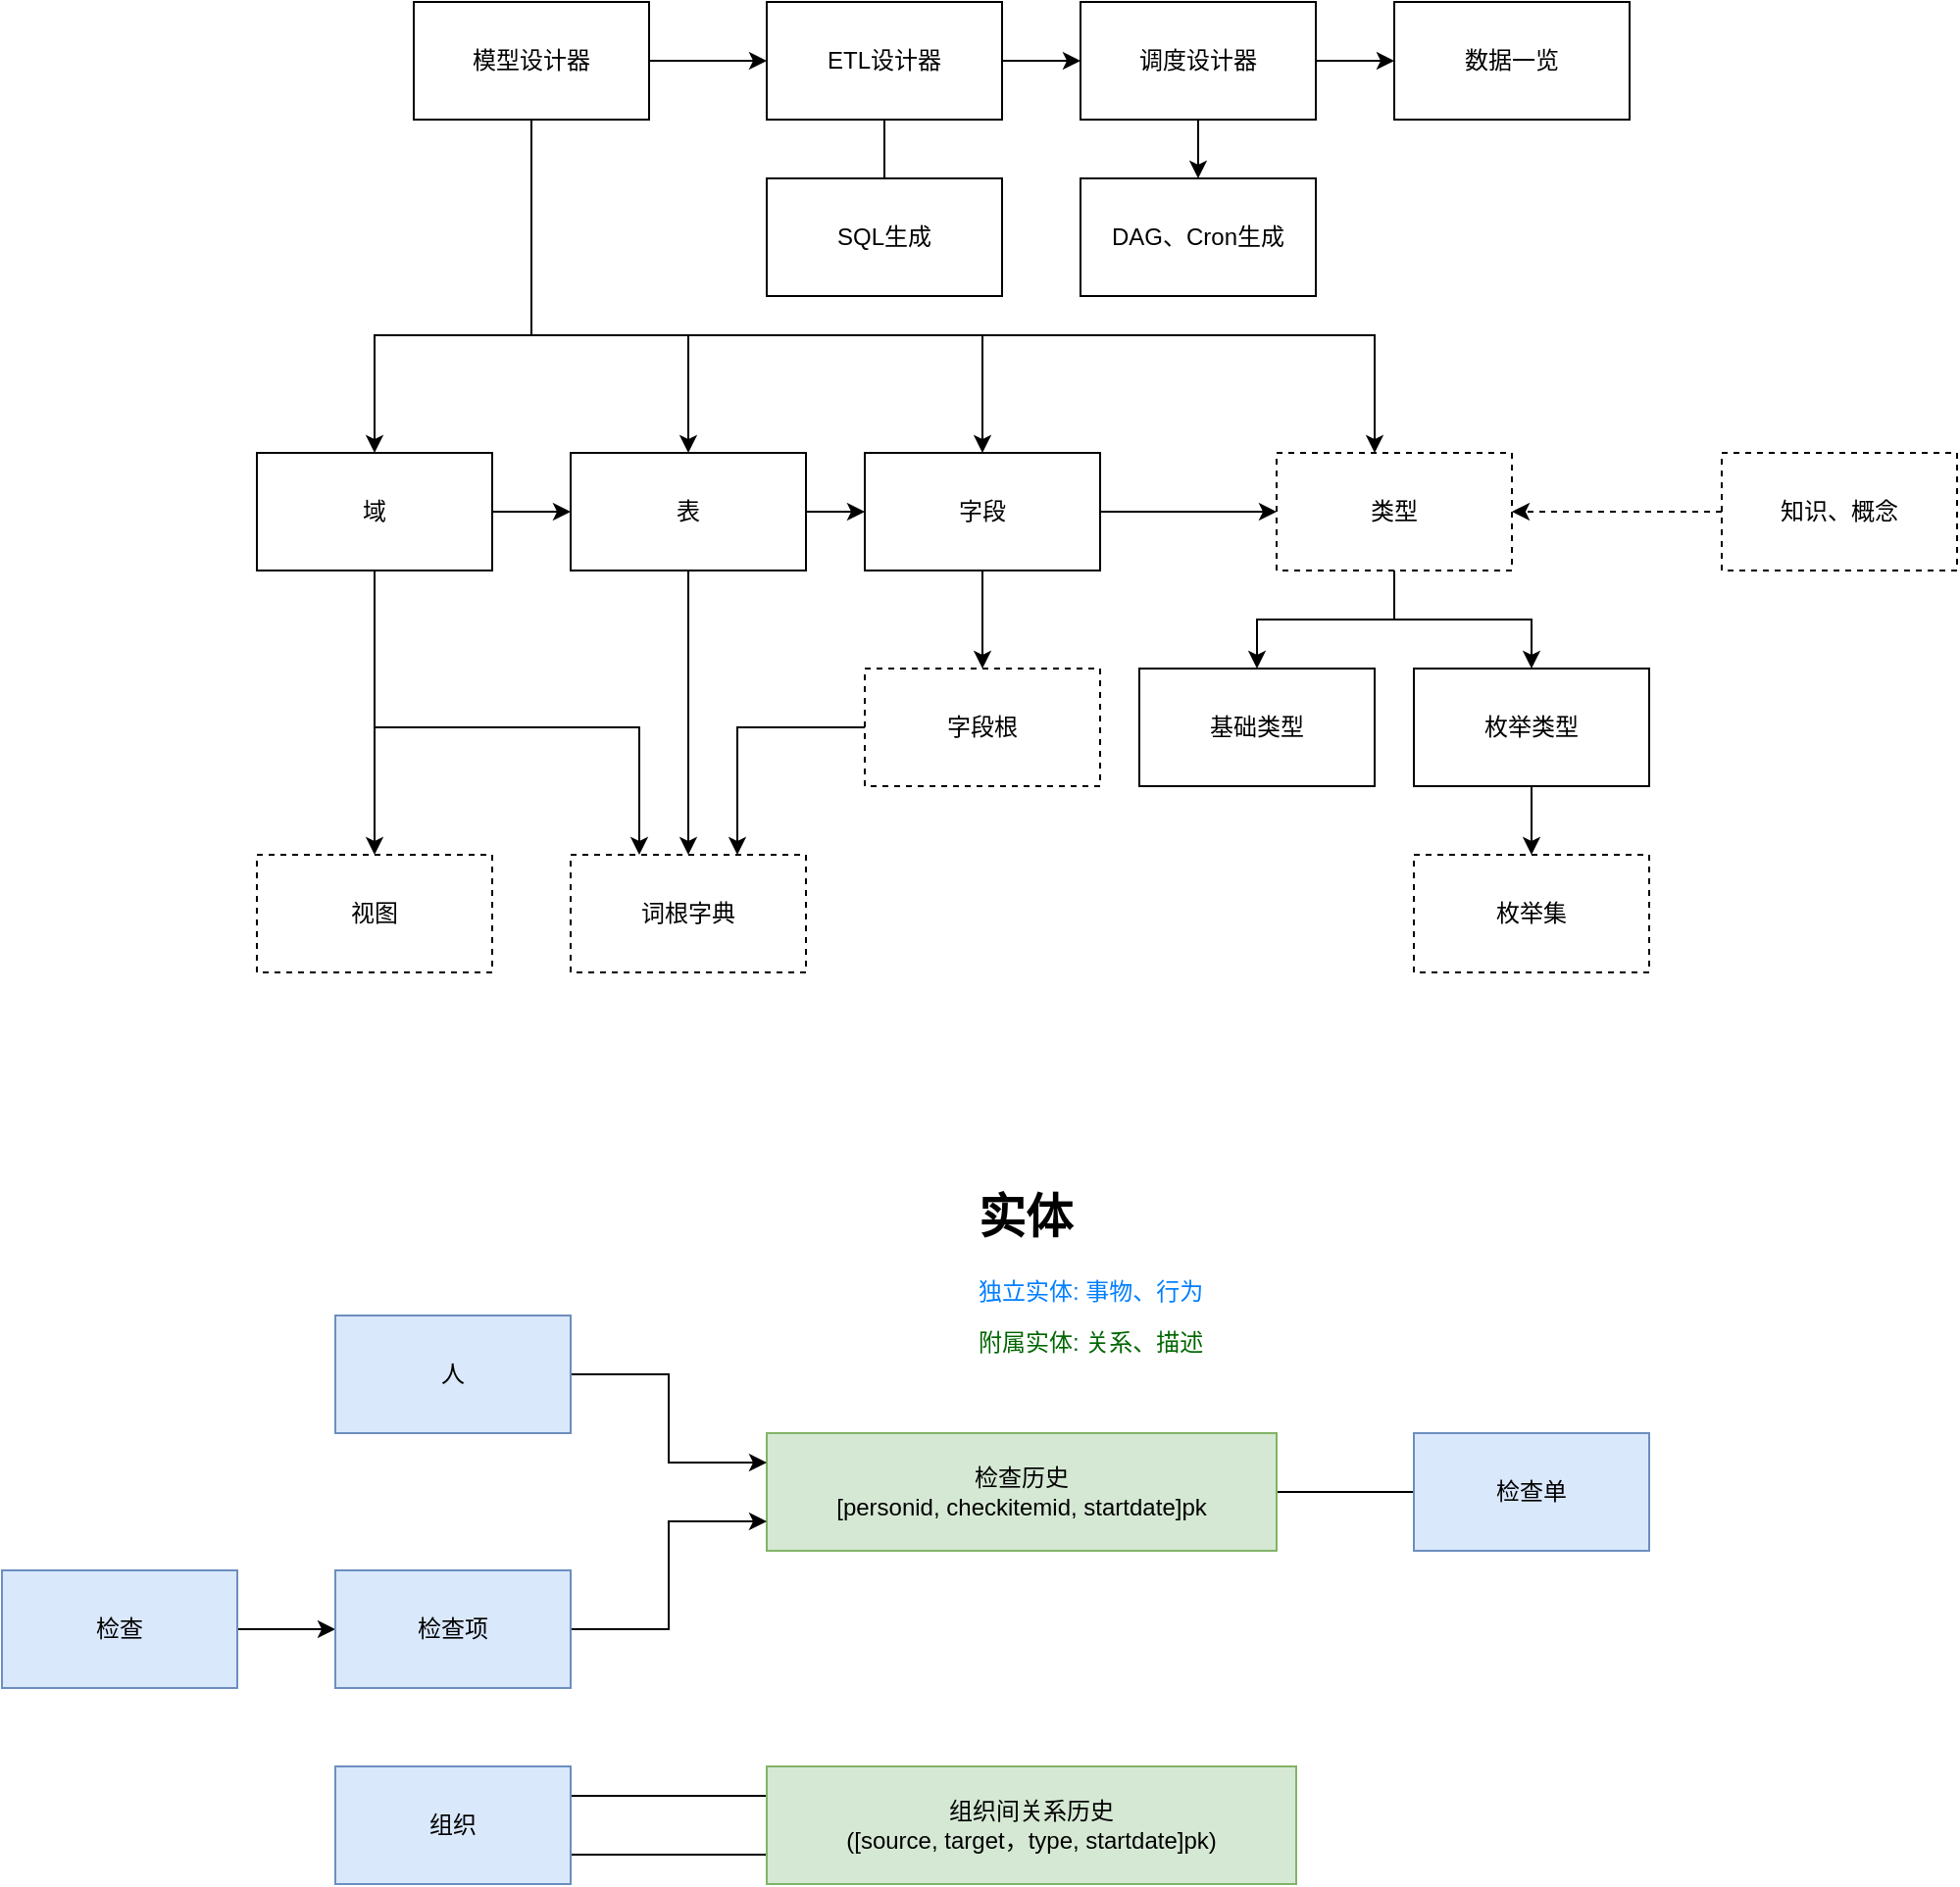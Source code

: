 <mxfile version="12.9.14" type="device"><diagram id="Y8BPW_ChL6_lAgylxEr9" name="Page-1"><mxGraphModel dx="2182" dy="799" grid="1" gridSize="10" guides="1" tooltips="1" connect="1" arrows="1" fold="1" page="1" pageScale="1" pageWidth="827" pageHeight="1169" math="0" shadow="0"><root><mxCell id="0"/><mxCell id="1" parent="0"/><mxCell id="nLbKvzEUWqp76bU6c8Wj-8" style="edgeStyle=orthogonalEdgeStyle;rounded=0;orthogonalLoop=1;jettySize=auto;html=1;entryX=0;entryY=0.5;entryDx=0;entryDy=0;" edge="1" parent="1" source="nLbKvzEUWqp76bU6c8Wj-2" target="nLbKvzEUWqp76bU6c8Wj-4"><mxGeometry relative="1" as="geometry"/></mxCell><mxCell id="nLbKvzEUWqp76bU6c8Wj-13" style="edgeStyle=orthogonalEdgeStyle;rounded=0;orthogonalLoop=1;jettySize=auto;html=1;" edge="1" parent="1" source="nLbKvzEUWqp76bU6c8Wj-2" target="nLbKvzEUWqp76bU6c8Wj-11"><mxGeometry relative="1" as="geometry"><Array as="points"><mxPoint x="245" y="270"/><mxPoint x="165" y="270"/></Array></mxGeometry></mxCell><mxCell id="nLbKvzEUWqp76bU6c8Wj-14" style="edgeStyle=orthogonalEdgeStyle;rounded=0;orthogonalLoop=1;jettySize=auto;html=1;" edge="1" parent="1" source="nLbKvzEUWqp76bU6c8Wj-2" target="nLbKvzEUWqp76bU6c8Wj-12"><mxGeometry relative="1" as="geometry"><Array as="points"><mxPoint x="245" y="270"/><mxPoint x="325" y="270"/></Array></mxGeometry></mxCell><mxCell id="nLbKvzEUWqp76bU6c8Wj-19" style="edgeStyle=orthogonalEdgeStyle;rounded=0;orthogonalLoop=1;jettySize=auto;html=1;" edge="1" parent="1" source="nLbKvzEUWqp76bU6c8Wj-2" target="nLbKvzEUWqp76bU6c8Wj-15"><mxGeometry relative="1" as="geometry"><Array as="points"><mxPoint x="245" y="270"/><mxPoint x="475" y="270"/></Array></mxGeometry></mxCell><mxCell id="nLbKvzEUWqp76bU6c8Wj-20" style="edgeStyle=orthogonalEdgeStyle;rounded=0;orthogonalLoop=1;jettySize=auto;html=1;" edge="1" parent="1" source="nLbKvzEUWqp76bU6c8Wj-2" target="nLbKvzEUWqp76bU6c8Wj-16"><mxGeometry relative="1" as="geometry"><Array as="points"><mxPoint x="245" y="270"/><mxPoint x="675" y="270"/></Array></mxGeometry></mxCell><mxCell id="nLbKvzEUWqp76bU6c8Wj-2" value="模型设计器" style="rounded=0;whiteSpace=wrap;html=1;" vertex="1" parent="1"><mxGeometry x="185" y="100" width="120" height="60" as="geometry"/></mxCell><mxCell id="nLbKvzEUWqp76bU6c8Wj-10" style="edgeStyle=orthogonalEdgeStyle;rounded=0;orthogonalLoop=1;jettySize=auto;html=1;" edge="1" parent="1" source="nLbKvzEUWqp76bU6c8Wj-4" target="nLbKvzEUWqp76bU6c8Wj-9"><mxGeometry relative="1" as="geometry"/></mxCell><mxCell id="nLbKvzEUWqp76bU6c8Wj-72" style="edgeStyle=orthogonalEdgeStyle;rounded=0;orthogonalLoop=1;jettySize=auto;html=1;endArrow=none;endFill=0;" edge="1" parent="1" source="nLbKvzEUWqp76bU6c8Wj-4"><mxGeometry relative="1" as="geometry"><mxPoint x="425" y="200" as="targetPoint"/></mxGeometry></mxCell><mxCell id="nLbKvzEUWqp76bU6c8Wj-4" value="ETL设计器" style="rounded=0;whiteSpace=wrap;html=1;" vertex="1" parent="1"><mxGeometry x="365" y="100" width="120" height="60" as="geometry"/></mxCell><mxCell id="nLbKvzEUWqp76bU6c8Wj-71" style="edgeStyle=orthogonalEdgeStyle;rounded=0;orthogonalLoop=1;jettySize=auto;html=1;endArrow=classic;endFill=1;" edge="1" parent="1" source="nLbKvzEUWqp76bU6c8Wj-9" target="nLbKvzEUWqp76bU6c8Wj-42"><mxGeometry relative="1" as="geometry"/></mxCell><mxCell id="nLbKvzEUWqp76bU6c8Wj-75" style="edgeStyle=orthogonalEdgeStyle;rounded=0;orthogonalLoop=1;jettySize=auto;html=1;entryX=0.5;entryY=0;entryDx=0;entryDy=0;endArrow=classic;endFill=1;" edge="1" parent="1" source="nLbKvzEUWqp76bU6c8Wj-9" target="nLbKvzEUWqp76bU6c8Wj-74"><mxGeometry relative="1" as="geometry"/></mxCell><mxCell id="nLbKvzEUWqp76bU6c8Wj-9" value="调度设计器" style="rounded=0;whiteSpace=wrap;html=1;" vertex="1" parent="1"><mxGeometry x="525" y="100" width="120" height="60" as="geometry"/></mxCell><mxCell id="nLbKvzEUWqp76bU6c8Wj-24" style="edgeStyle=orthogonalEdgeStyle;rounded=0;orthogonalLoop=1;jettySize=auto;html=1;" edge="1" parent="1" source="nLbKvzEUWqp76bU6c8Wj-11" target="nLbKvzEUWqp76bU6c8Wj-12"><mxGeometry relative="1" as="geometry"/></mxCell><mxCell id="nLbKvzEUWqp76bU6c8Wj-31" style="edgeStyle=orthogonalEdgeStyle;rounded=0;orthogonalLoop=1;jettySize=auto;html=1;" edge="1" parent="1" source="nLbKvzEUWqp76bU6c8Wj-11" target="nLbKvzEUWqp76bU6c8Wj-30"><mxGeometry relative="1" as="geometry"><Array as="points"><mxPoint x="165" y="470"/><mxPoint x="300" y="470"/></Array></mxGeometry></mxCell><mxCell id="nLbKvzEUWqp76bU6c8Wj-41" style="edgeStyle=orthogonalEdgeStyle;rounded=0;orthogonalLoop=1;jettySize=auto;html=1;" edge="1" parent="1" source="nLbKvzEUWqp76bU6c8Wj-11" target="nLbKvzEUWqp76bU6c8Wj-40"><mxGeometry relative="1" as="geometry"/></mxCell><mxCell id="nLbKvzEUWqp76bU6c8Wj-11" value="域" style="rounded=0;whiteSpace=wrap;html=1;" vertex="1" parent="1"><mxGeometry x="105" y="330" width="120" height="60" as="geometry"/></mxCell><mxCell id="nLbKvzEUWqp76bU6c8Wj-25" style="edgeStyle=orthogonalEdgeStyle;rounded=0;orthogonalLoop=1;jettySize=auto;html=1;" edge="1" parent="1" source="nLbKvzEUWqp76bU6c8Wj-12" target="nLbKvzEUWqp76bU6c8Wj-15"><mxGeometry relative="1" as="geometry"/></mxCell><mxCell id="nLbKvzEUWqp76bU6c8Wj-32" style="edgeStyle=orthogonalEdgeStyle;rounded=0;orthogonalLoop=1;jettySize=auto;html=1;" edge="1" parent="1" source="nLbKvzEUWqp76bU6c8Wj-12" target="nLbKvzEUWqp76bU6c8Wj-30"><mxGeometry relative="1" as="geometry"/></mxCell><mxCell id="nLbKvzEUWqp76bU6c8Wj-12" value="表" style="rounded=0;whiteSpace=wrap;html=1;" vertex="1" parent="1"><mxGeometry x="265" y="330" width="120" height="60" as="geometry"/></mxCell><mxCell id="nLbKvzEUWqp76bU6c8Wj-28" style="edgeStyle=orthogonalEdgeStyle;rounded=0;orthogonalLoop=1;jettySize=auto;html=1;entryX=0.5;entryY=0;entryDx=0;entryDy=0;" edge="1" parent="1" source="nLbKvzEUWqp76bU6c8Wj-15" target="nLbKvzEUWqp76bU6c8Wj-27"><mxGeometry relative="1" as="geometry"/></mxCell><mxCell id="nLbKvzEUWqp76bU6c8Wj-35" style="edgeStyle=orthogonalEdgeStyle;rounded=0;orthogonalLoop=1;jettySize=auto;html=1;" edge="1" parent="1" source="nLbKvzEUWqp76bU6c8Wj-15" target="nLbKvzEUWqp76bU6c8Wj-16"><mxGeometry relative="1" as="geometry"/></mxCell><mxCell id="nLbKvzEUWqp76bU6c8Wj-15" value="字段" style="rounded=0;whiteSpace=wrap;html=1;" vertex="1" parent="1"><mxGeometry x="415" y="330" width="120" height="60" as="geometry"/></mxCell><mxCell id="nLbKvzEUWqp76bU6c8Wj-18" style="edgeStyle=orthogonalEdgeStyle;rounded=0;orthogonalLoop=1;jettySize=auto;html=1;" edge="1" parent="1" source="nLbKvzEUWqp76bU6c8Wj-16" target="nLbKvzEUWqp76bU6c8Wj-17"><mxGeometry relative="1" as="geometry"/></mxCell><mxCell id="nLbKvzEUWqp76bU6c8Wj-39" style="edgeStyle=orthogonalEdgeStyle;rounded=0;orthogonalLoop=1;jettySize=auto;html=1;" edge="1" parent="1" source="nLbKvzEUWqp76bU6c8Wj-16" target="nLbKvzEUWqp76bU6c8Wj-38"><mxGeometry relative="1" as="geometry"/></mxCell><mxCell id="nLbKvzEUWqp76bU6c8Wj-16" value="类型" style="rounded=0;whiteSpace=wrap;html=1;dashed=1;" vertex="1" parent="1"><mxGeometry x="625" y="330" width="120" height="60" as="geometry"/></mxCell><mxCell id="nLbKvzEUWqp76bU6c8Wj-37" style="edgeStyle=orthogonalEdgeStyle;rounded=0;orthogonalLoop=1;jettySize=auto;html=1;" edge="1" parent="1" source="nLbKvzEUWqp76bU6c8Wj-17" target="nLbKvzEUWqp76bU6c8Wj-36"><mxGeometry relative="1" as="geometry"/></mxCell><mxCell id="nLbKvzEUWqp76bU6c8Wj-17" value="枚举类型" style="rounded=0;whiteSpace=wrap;html=1;" vertex="1" parent="1"><mxGeometry x="695" y="440" width="120" height="60" as="geometry"/></mxCell><mxCell id="nLbKvzEUWqp76bU6c8Wj-23" style="edgeStyle=orthogonalEdgeStyle;rounded=0;orthogonalLoop=1;jettySize=auto;html=1;entryX=1;entryY=0.5;entryDx=0;entryDy=0;dashed=1;" edge="1" parent="1" source="nLbKvzEUWqp76bU6c8Wj-21" target="nLbKvzEUWqp76bU6c8Wj-16"><mxGeometry relative="1" as="geometry"/></mxCell><mxCell id="nLbKvzEUWqp76bU6c8Wj-21" value="知识、概念" style="rounded=0;whiteSpace=wrap;html=1;dashed=1;" vertex="1" parent="1"><mxGeometry x="852" y="330" width="120" height="60" as="geometry"/></mxCell><mxCell id="nLbKvzEUWqp76bU6c8Wj-33" style="edgeStyle=orthogonalEdgeStyle;rounded=0;orthogonalLoop=1;jettySize=auto;html=1;" edge="1" parent="1" source="nLbKvzEUWqp76bU6c8Wj-27" target="nLbKvzEUWqp76bU6c8Wj-30"><mxGeometry relative="1" as="geometry"><Array as="points"><mxPoint x="350" y="470"/></Array></mxGeometry></mxCell><mxCell id="nLbKvzEUWqp76bU6c8Wj-27" value="字段根" style="rounded=0;whiteSpace=wrap;html=1;dashed=1;" vertex="1" parent="1"><mxGeometry x="415" y="440" width="120" height="60" as="geometry"/></mxCell><mxCell id="nLbKvzEUWqp76bU6c8Wj-30" value="词根字典" style="rounded=0;whiteSpace=wrap;html=1;dashed=1;" vertex="1" parent="1"><mxGeometry x="265" y="535" width="120" height="60" as="geometry"/></mxCell><mxCell id="nLbKvzEUWqp76bU6c8Wj-36" value="枚举集" style="rounded=0;whiteSpace=wrap;html=1;dashed=1;" vertex="1" parent="1"><mxGeometry x="695" y="535" width="120" height="60" as="geometry"/></mxCell><mxCell id="nLbKvzEUWqp76bU6c8Wj-38" value="基础类型" style="rounded=0;whiteSpace=wrap;html=1;" vertex="1" parent="1"><mxGeometry x="555" y="440" width="120" height="60" as="geometry"/></mxCell><mxCell id="nLbKvzEUWqp76bU6c8Wj-40" value="视图" style="rounded=0;whiteSpace=wrap;html=1;dashed=1;" vertex="1" parent="1"><mxGeometry x="105" y="535" width="120" height="60" as="geometry"/></mxCell><mxCell id="nLbKvzEUWqp76bU6c8Wj-42" value="数据一览" style="rounded=0;whiteSpace=wrap;html=1;" vertex="1" parent="1"><mxGeometry x="685" y="100" width="120" height="60" as="geometry"/></mxCell><mxCell id="nLbKvzEUWqp76bU6c8Wj-51" value="&lt;h1&gt;实体&lt;br&gt;&lt;/h1&gt;&lt;p&gt;&lt;font color=&quot;#007FFF&quot;&gt;独立实体: 事物、行为&lt;/font&gt;&lt;/p&gt;&lt;p&gt;&lt;font color=&quot;#006600&quot;&gt;附属实体: 关系、描述&lt;/font&gt; &lt;br&gt;&lt;/p&gt;" style="text;html=1;strokeColor=none;fillColor=none;spacing=5;spacingTop=-20;whiteSpace=wrap;overflow=hidden;rounded=0;align=left;" vertex="1" parent="1"><mxGeometry x="467.5" y="700" width="185" height="110" as="geometry"/></mxCell><mxCell id="nLbKvzEUWqp76bU6c8Wj-70" style="edgeStyle=orthogonalEdgeStyle;rounded=0;orthogonalLoop=1;jettySize=auto;html=1;entryX=0;entryY=0.5;entryDx=0;entryDy=0;endArrow=none;endFill=0;" edge="1" parent="1" source="nLbKvzEUWqp76bU6c8Wj-52" target="nLbKvzEUWqp76bU6c8Wj-69"><mxGeometry relative="1" as="geometry"/></mxCell><mxCell id="nLbKvzEUWqp76bU6c8Wj-52" value="检查历史&lt;br&gt;[personid, checkitemid, startdate]pk" style="rounded=0;whiteSpace=wrap;html=1;align=center;fillColor=#d5e8d4;strokeColor=#82b366;" vertex="1" parent="1"><mxGeometry x="365" y="830" width="260" height="60" as="geometry"/></mxCell><mxCell id="nLbKvzEUWqp76bU6c8Wj-55" style="edgeStyle=orthogonalEdgeStyle;rounded=0;orthogonalLoop=1;jettySize=auto;html=1;entryX=0;entryY=0.25;entryDx=0;entryDy=0;" edge="1" parent="1" source="nLbKvzEUWqp76bU6c8Wj-53" target="nLbKvzEUWqp76bU6c8Wj-52"><mxGeometry relative="1" as="geometry"/></mxCell><mxCell id="nLbKvzEUWqp76bU6c8Wj-53" value="人" style="rounded=0;whiteSpace=wrap;html=1;align=center;fillColor=#dae8fc;strokeColor=#6c8ebf;" vertex="1" parent="1"><mxGeometry x="145" y="770" width="120" height="60" as="geometry"/></mxCell><mxCell id="nLbKvzEUWqp76bU6c8Wj-58" style="edgeStyle=orthogonalEdgeStyle;rounded=0;orthogonalLoop=1;jettySize=auto;html=1;entryX=0;entryY=0.5;entryDx=0;entryDy=0;" edge="1" parent="1" source="nLbKvzEUWqp76bU6c8Wj-54" target="nLbKvzEUWqp76bU6c8Wj-56"><mxGeometry relative="1" as="geometry"/></mxCell><mxCell id="nLbKvzEUWqp76bU6c8Wj-54" value="检查" style="rounded=0;whiteSpace=wrap;html=1;align=center;fillColor=#dae8fc;strokeColor=#6c8ebf;" vertex="1" parent="1"><mxGeometry x="-25" y="900" width="120" height="60" as="geometry"/></mxCell><mxCell id="nLbKvzEUWqp76bU6c8Wj-57" style="edgeStyle=orthogonalEdgeStyle;rounded=0;orthogonalLoop=1;jettySize=auto;html=1;entryX=0;entryY=0.75;entryDx=0;entryDy=0;" edge="1" parent="1" source="nLbKvzEUWqp76bU6c8Wj-56" target="nLbKvzEUWqp76bU6c8Wj-52"><mxGeometry relative="1" as="geometry"/></mxCell><mxCell id="nLbKvzEUWqp76bU6c8Wj-56" value="检查项" style="rounded=0;whiteSpace=wrap;html=1;align=center;fillColor=#dae8fc;strokeColor=#6c8ebf;" vertex="1" parent="1"><mxGeometry x="145" y="900" width="120" height="60" as="geometry"/></mxCell><mxCell id="nLbKvzEUWqp76bU6c8Wj-64" style="edgeStyle=orthogonalEdgeStyle;rounded=0;orthogonalLoop=1;jettySize=auto;html=1;endArrow=none;endFill=0;exitX=1;exitY=0.25;exitDx=0;exitDy=0;entryX=0;entryY=0.25;entryDx=0;entryDy=0;" edge="1" parent="1" source="nLbKvzEUWqp76bU6c8Wj-60" target="nLbKvzEUWqp76bU6c8Wj-61"><mxGeometry relative="1" as="geometry"/></mxCell><mxCell id="nLbKvzEUWqp76bU6c8Wj-68" style="edgeStyle=orthogonalEdgeStyle;rounded=0;orthogonalLoop=1;jettySize=auto;html=1;entryX=0;entryY=0.75;entryDx=0;entryDy=0;endArrow=none;endFill=0;" edge="1" parent="1" source="nLbKvzEUWqp76bU6c8Wj-60" target="nLbKvzEUWqp76bU6c8Wj-61"><mxGeometry relative="1" as="geometry"><Array as="points"><mxPoint x="285" y="1045"/><mxPoint x="285" y="1045"/></Array></mxGeometry></mxCell><mxCell id="nLbKvzEUWqp76bU6c8Wj-60" value="组织" style="rounded=0;whiteSpace=wrap;html=1;align=center;fillColor=#dae8fc;strokeColor=#6c8ebf;" vertex="1" parent="1"><mxGeometry x="145" y="1000" width="120" height="60" as="geometry"/></mxCell><mxCell id="nLbKvzEUWqp76bU6c8Wj-61" value="组织间关系历史&lt;br&gt;([source, target，type, startdate]pk)" style="rounded=0;whiteSpace=wrap;html=1;align=center;fillColor=#d5e8d4;strokeColor=#82b366;" vertex="1" parent="1"><mxGeometry x="365" y="1000" width="270" height="60" as="geometry"/></mxCell><mxCell id="nLbKvzEUWqp76bU6c8Wj-69" value="检查单" style="rounded=0;whiteSpace=wrap;html=1;align=center;fillColor=#dae8fc;strokeColor=#6c8ebf;" vertex="1" parent="1"><mxGeometry x="695" y="830" width="120" height="60" as="geometry"/></mxCell><mxCell id="nLbKvzEUWqp76bU6c8Wj-73" value="SQL生成" style="rounded=0;whiteSpace=wrap;html=1;align=center;" vertex="1" parent="1"><mxGeometry x="365" y="190" width="120" height="60" as="geometry"/></mxCell><mxCell id="nLbKvzEUWqp76bU6c8Wj-74" value="DAG、Cron生成" style="rounded=0;whiteSpace=wrap;html=1;align=center;" vertex="1" parent="1"><mxGeometry x="525" y="190" width="120" height="60" as="geometry"/></mxCell></root></mxGraphModel></diagram></mxfile>